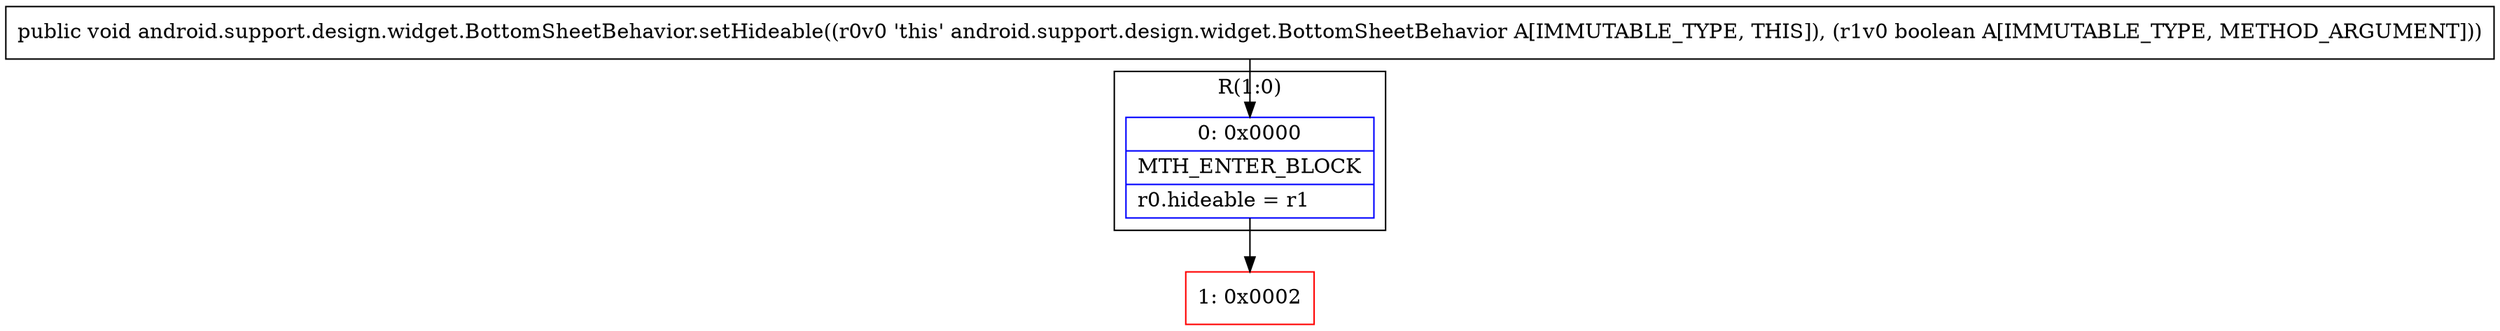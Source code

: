 digraph "CFG forandroid.support.design.widget.BottomSheetBehavior.setHideable(Z)V" {
subgraph cluster_Region_2044646430 {
label = "R(1:0)";
node [shape=record,color=blue];
Node_0 [shape=record,label="{0\:\ 0x0000|MTH_ENTER_BLOCK\l|r0.hideable = r1\l}"];
}
Node_1 [shape=record,color=red,label="{1\:\ 0x0002}"];
MethodNode[shape=record,label="{public void android.support.design.widget.BottomSheetBehavior.setHideable((r0v0 'this' android.support.design.widget.BottomSheetBehavior A[IMMUTABLE_TYPE, THIS]), (r1v0 boolean A[IMMUTABLE_TYPE, METHOD_ARGUMENT])) }"];
MethodNode -> Node_0;
Node_0 -> Node_1;
}


